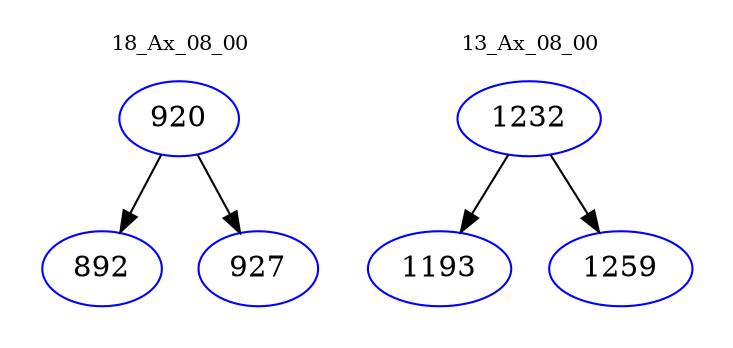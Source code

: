 digraph{
subgraph cluster_0 {
color = white
label = "18_Ax_08_00";
fontsize=10;
T0_920 [label="920", color="blue"]
T0_920 -> T0_892 [color="black"]
T0_892 [label="892", color="blue"]
T0_920 -> T0_927 [color="black"]
T0_927 [label="927", color="blue"]
}
subgraph cluster_1 {
color = white
label = "13_Ax_08_00";
fontsize=10;
T1_1232 [label="1232", color="blue"]
T1_1232 -> T1_1193 [color="black"]
T1_1193 [label="1193", color="blue"]
T1_1232 -> T1_1259 [color="black"]
T1_1259 [label="1259", color="blue"]
}
}
